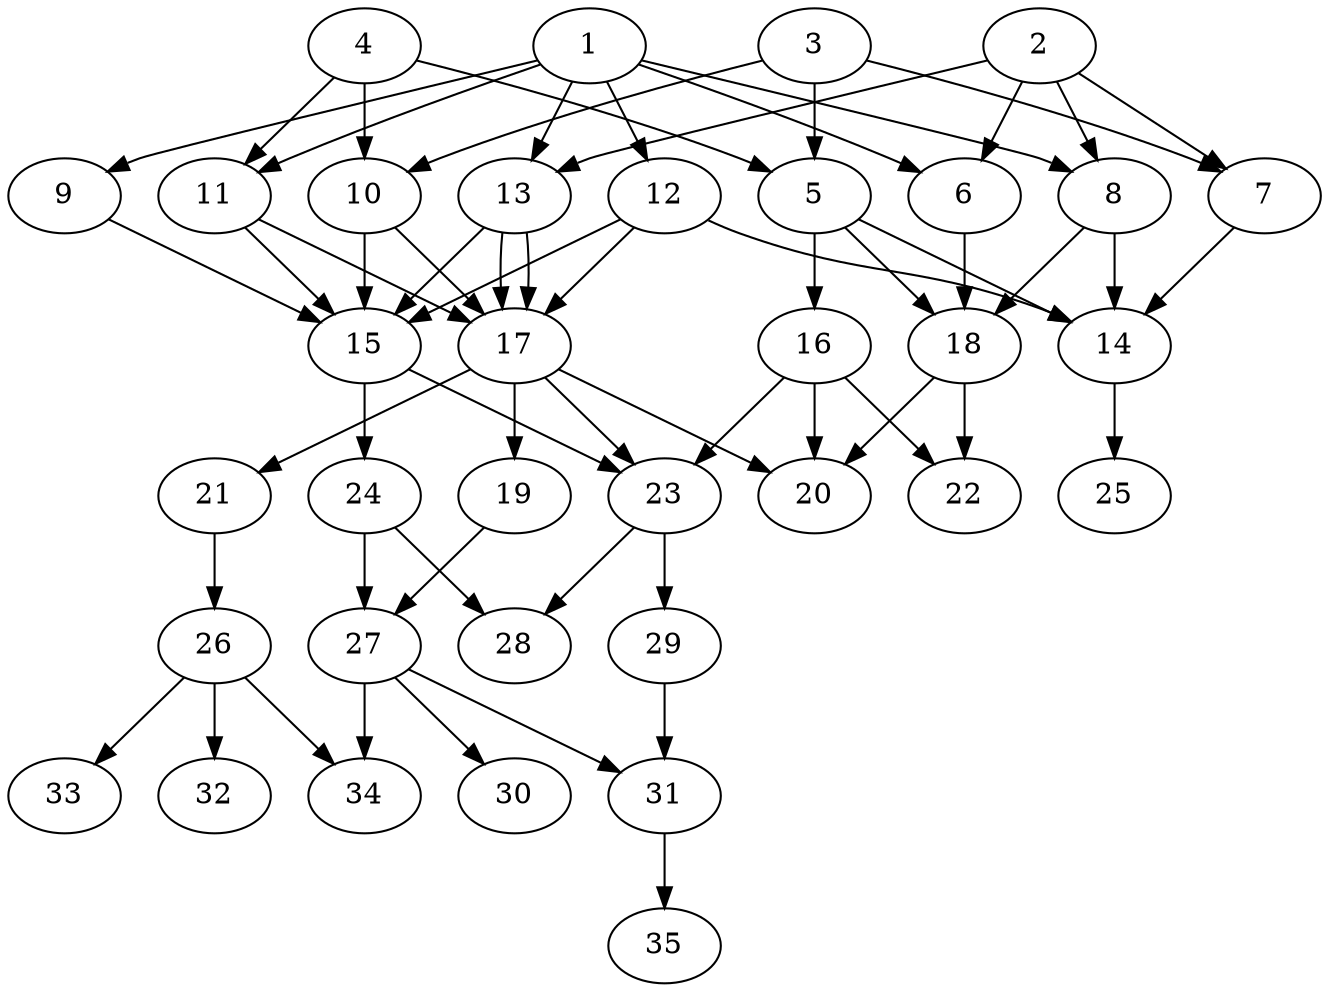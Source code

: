// DAG automatically generated by daggen at Tue Aug  6 16:28:02 2019
// ./daggen --dot -n 35 --ccr 0.5 --fat 0.6 --regular 0.5 --density 0.5 --mindata 5242880 --maxdata 52428800 
digraph G {
  1 [size="39385088", alpha="0.05", expect_size="19692544"] 
  1 -> 6 [size ="19692544"]
  1 -> 8 [size ="19692544"]
  1 -> 9 [size ="19692544"]
  1 -> 11 [size ="19692544"]
  1 -> 12 [size ="19692544"]
  1 -> 13 [size ="19692544"]
  2 [size="97024000", alpha="0.05", expect_size="48512000"] 
  2 -> 6 [size ="48512000"]
  2 -> 7 [size ="48512000"]
  2 -> 8 [size ="48512000"]
  2 -> 13 [size ="48512000"]
  3 [size="82618368", alpha="0.12", expect_size="41309184"] 
  3 -> 5 [size ="41309184"]
  3 -> 7 [size ="41309184"]
  3 -> 10 [size ="41309184"]
  4 [size="62662656", alpha="0.10", expect_size="31331328"] 
  4 -> 5 [size ="31331328"]
  4 -> 10 [size ="31331328"]
  4 -> 11 [size ="31331328"]
  5 [size="29300736", alpha="0.07", expect_size="14650368"] 
  5 -> 14 [size ="14650368"]
  5 -> 16 [size ="14650368"]
  5 -> 18 [size ="14650368"]
  6 [size="34580480", alpha="0.06", expect_size="17290240"] 
  6 -> 18 [size ="17290240"]
  7 [size="10502144", alpha="0.04", expect_size="5251072"] 
  7 -> 14 [size ="5251072"]
  8 [size="98121728", alpha="0.01", expect_size="49060864"] 
  8 -> 14 [size ="49060864"]
  8 -> 18 [size ="49060864"]
  9 [size="11505664", alpha="0.06", expect_size="5752832"] 
  9 -> 15 [size ="5752832"]
  10 [size="47411200", alpha="0.09", expect_size="23705600"] 
  10 -> 15 [size ="23705600"]
  10 -> 17 [size ="23705600"]
  11 [size="29698048", alpha="0.08", expect_size="14849024"] 
  11 -> 15 [size ="14849024"]
  11 -> 17 [size ="14849024"]
  12 [size="52000768", alpha="0.06", expect_size="26000384"] 
  12 -> 14 [size ="26000384"]
  12 -> 15 [size ="26000384"]
  12 -> 17 [size ="26000384"]
  13 [size="75309056", alpha="0.08", expect_size="37654528"] 
  13 -> 15 [size ="37654528"]
  13 -> 17 [size ="37654528"]
  13 -> 17 [size ="37654528"]
  14 [size="38680576", alpha="0.15", expect_size="19340288"] 
  14 -> 25 [size ="19340288"]
  15 [size="88066048", alpha="0.15", expect_size="44033024"] 
  15 -> 23 [size ="44033024"]
  15 -> 24 [size ="44033024"]
  16 [size="24934400", alpha="0.20", expect_size="12467200"] 
  16 -> 20 [size ="12467200"]
  16 -> 22 [size ="12467200"]
  16 -> 23 [size ="12467200"]
  17 [size="55021568", alpha="0.02", expect_size="27510784"] 
  17 -> 19 [size ="27510784"]
  17 -> 20 [size ="27510784"]
  17 -> 21 [size ="27510784"]
  17 -> 23 [size ="27510784"]
  18 [size="72923136", alpha="0.08", expect_size="36461568"] 
  18 -> 20 [size ="36461568"]
  18 -> 22 [size ="36461568"]
  19 [size="78815232", alpha="0.09", expect_size="39407616"] 
  19 -> 27 [size ="39407616"]
  20 [size="12163072", alpha="0.11", expect_size="6081536"] 
  21 [size="55674880", alpha="0.20", expect_size="27837440"] 
  21 -> 26 [size ="27837440"]
  22 [size="92977152", alpha="0.07", expect_size="46488576"] 
  23 [size="28393472", alpha="0.09", expect_size="14196736"] 
  23 -> 28 [size ="14196736"]
  23 -> 29 [size ="14196736"]
  24 [size="67704832", alpha="0.03", expect_size="33852416"] 
  24 -> 27 [size ="33852416"]
  24 -> 28 [size ="33852416"]
  25 [size="44290048", alpha="0.20", expect_size="22145024"] 
  26 [size="22476800", alpha="0.02", expect_size="11238400"] 
  26 -> 32 [size ="11238400"]
  26 -> 33 [size ="11238400"]
  26 -> 34 [size ="11238400"]
  27 [size="21948416", alpha="0.05", expect_size="10974208"] 
  27 -> 30 [size ="10974208"]
  27 -> 31 [size ="10974208"]
  27 -> 34 [size ="10974208"]
  28 [size="32872448", alpha="0.06", expect_size="16436224"] 
  29 [size="71862272", alpha="0.07", expect_size="35931136"] 
  29 -> 31 [size ="35931136"]
  30 [size="18984960", alpha="0.16", expect_size="9492480"] 
  31 [size="72380416", alpha="0.09", expect_size="36190208"] 
  31 -> 35 [size ="36190208"]
  32 [size="72206336", alpha="0.11", expect_size="36103168"] 
  33 [size="10629120", alpha="0.07", expect_size="5314560"] 
  34 [size="54155264", alpha="0.08", expect_size="27077632"] 
  35 [size="66215936", alpha="0.06", expect_size="33107968"] 
}
